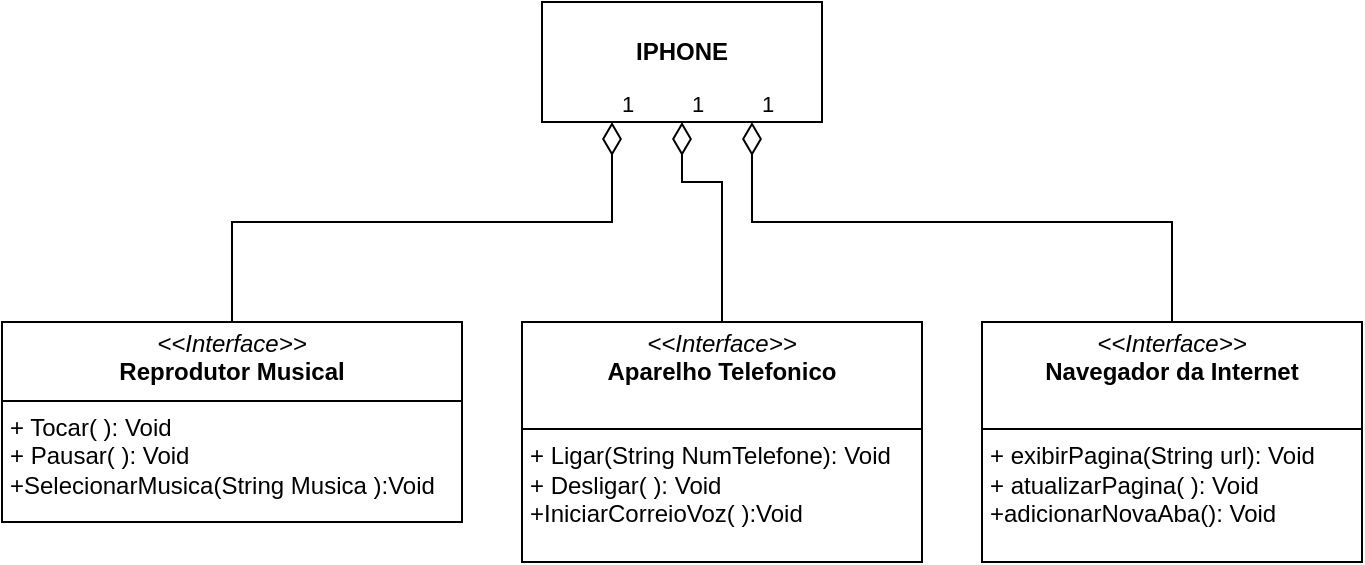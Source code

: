 <mxfile version="24.4.4" type="device">
  <diagram name="Página-1" id="XWMggl-ulGJ8rg5zNz3w">
    <mxGraphModel dx="733" dy="393" grid="1" gridSize="10" guides="1" tooltips="1" connect="1" arrows="1" fold="1" page="1" pageScale="1" pageWidth="1654" pageHeight="1169" math="0" shadow="0">
      <root>
        <mxCell id="0" />
        <mxCell id="1" parent="0" />
        <mxCell id="HzyXgsdkALW5vHk213I1-4" value="&lt;p style=&quot;margin:0px;margin-top:4px;text-align:center;&quot;&gt;&lt;i&gt;&amp;lt;&amp;lt;Interface&amp;gt;&amp;gt;&lt;/i&gt;&lt;br&gt;&lt;b&gt;Aparelho Telefonico&lt;/b&gt;&lt;/p&gt;&lt;p style=&quot;margin:0px;margin-left:4px;&quot;&gt;&lt;br&gt;&lt;/p&gt;&lt;hr size=&quot;1&quot; style=&quot;border-style:solid;&quot;&gt;&lt;p style=&quot;margin:0px;margin-left:4px;&quot;&gt;+ Ligar(String NumTelefone): Void&lt;br&gt;+ Desligar( ): Void&lt;/p&gt;&lt;p style=&quot;margin:0px;margin-left:4px;&quot;&gt;+IniciarCorreioVoz( ):Void&lt;/p&gt;" style="verticalAlign=top;align=left;overflow=fill;html=1;whiteSpace=wrap;" vertex="1" parent="1">
          <mxGeometry x="360" y="180" width="200" height="120" as="geometry" />
        </mxCell>
        <mxCell id="HzyXgsdkALW5vHk213I1-5" value="&lt;p style=&quot;margin:0px;margin-top:4px;text-align:center;&quot;&gt;&lt;i&gt;&amp;lt;&amp;lt;Interface&amp;gt;&amp;gt;&lt;/i&gt;&lt;br&gt;&lt;b&gt;Reprodutor Musical&lt;/b&gt;&lt;/p&gt;&lt;hr size=&quot;1&quot; style=&quot;border-style:solid;&quot;&gt;&lt;p style=&quot;margin:0px;margin-left:4px;&quot;&gt;&lt;/p&gt;&lt;p style=&quot;margin:0px;margin-left:4px;&quot;&gt;+ Tocar( ): Void&lt;br&gt;+ Pausar( ): Void&lt;/p&gt;&lt;p style=&quot;margin:0px;margin-left:4px;&quot;&gt;+SelecionarMusica(String Musica ):Void&lt;/p&gt;" style="verticalAlign=top;align=left;overflow=fill;html=1;whiteSpace=wrap;" vertex="1" parent="1">
          <mxGeometry x="100" y="180" width="230" height="100" as="geometry" />
        </mxCell>
        <mxCell id="HzyXgsdkALW5vHk213I1-6" value="&lt;p style=&quot;margin:0px;margin-top:4px;text-align:center;&quot;&gt;&lt;i&gt;&amp;lt;&amp;lt;Interface&amp;gt;&amp;gt;&lt;/i&gt;&lt;br&gt;&lt;b&gt;Navegador da Internet&lt;/b&gt;&lt;/p&gt;&lt;p style=&quot;margin:0px;margin-left:4px;&quot;&gt;&lt;br&gt;&lt;/p&gt;&lt;hr size=&quot;1&quot; style=&quot;border-style:solid;&quot;&gt;&lt;p style=&quot;margin:0px;margin-left:4px;&quot;&gt;+ exibirPagina(String url): Void&lt;br&gt;+ atualizarPagina( ): Void&lt;/p&gt;&lt;p style=&quot;margin:0px;margin-left:4px;&quot;&gt;+adicionarNovaAba(): Void&lt;/p&gt;" style="verticalAlign=top;align=left;overflow=fill;html=1;whiteSpace=wrap;" vertex="1" parent="1">
          <mxGeometry x="590" y="180" width="190" height="120" as="geometry" />
        </mxCell>
        <mxCell id="HzyXgsdkALW5vHk213I1-7" value="&lt;p style=&quot;margin:0px;margin-top:4px;text-align:center;&quot;&gt;&lt;br&gt;&lt;b&gt;IPHONE&lt;/b&gt;&lt;/p&gt;" style="verticalAlign=top;align=left;overflow=fill;html=1;whiteSpace=wrap;" vertex="1" parent="1">
          <mxGeometry x="370" y="20" width="140" height="60" as="geometry" />
        </mxCell>
        <mxCell id="HzyXgsdkALW5vHk213I1-8" value="1" style="endArrow=none;html=1;endSize=12;startArrow=diamondThin;startSize=14;startFill=0;edgeStyle=orthogonalEdgeStyle;align=left;verticalAlign=bottom;rounded=0;exitX=0.5;exitY=1;exitDx=0;exitDy=0;entryX=0.5;entryY=0;entryDx=0;entryDy=0;endFill=0;" edge="1" parent="1" source="HzyXgsdkALW5vHk213I1-7" target="HzyXgsdkALW5vHk213I1-4">
          <mxGeometry x="-1" y="3" relative="1" as="geometry">
            <mxPoint x="370" y="110" as="sourcePoint" />
            <mxPoint x="520" y="110" as="targetPoint" />
            <Array as="points">
              <mxPoint x="440" y="110" />
              <mxPoint x="460" y="110" />
            </Array>
          </mxGeometry>
        </mxCell>
        <mxCell id="HzyXgsdkALW5vHk213I1-9" value="1" style="endArrow=none;html=1;endSize=12;startArrow=diamondThin;startSize=14;startFill=0;edgeStyle=orthogonalEdgeStyle;align=left;verticalAlign=bottom;rounded=0;exitX=0.25;exitY=1;exitDx=0;exitDy=0;endFill=0;" edge="1" parent="1" source="HzyXgsdkALW5vHk213I1-7" target="HzyXgsdkALW5vHk213I1-5">
          <mxGeometry x="-1" y="3" relative="1" as="geometry">
            <mxPoint x="380" y="200" as="sourcePoint" />
            <mxPoint x="540" y="200" as="targetPoint" />
          </mxGeometry>
        </mxCell>
        <mxCell id="HzyXgsdkALW5vHk213I1-10" value="1" style="endArrow=none;html=1;endSize=12;startArrow=diamondThin;startSize=14;startFill=0;edgeStyle=orthogonalEdgeStyle;align=left;verticalAlign=bottom;rounded=0;exitX=0.75;exitY=1;exitDx=0;exitDy=0;entryX=0.5;entryY=0;entryDx=0;entryDy=0;endFill=0;" edge="1" parent="1" source="HzyXgsdkALW5vHk213I1-7" target="HzyXgsdkALW5vHk213I1-6">
          <mxGeometry x="-1" y="3" relative="1" as="geometry">
            <mxPoint x="480" y="100" as="sourcePoint" />
            <mxPoint x="540" y="200" as="targetPoint" />
          </mxGeometry>
        </mxCell>
      </root>
    </mxGraphModel>
  </diagram>
</mxfile>
